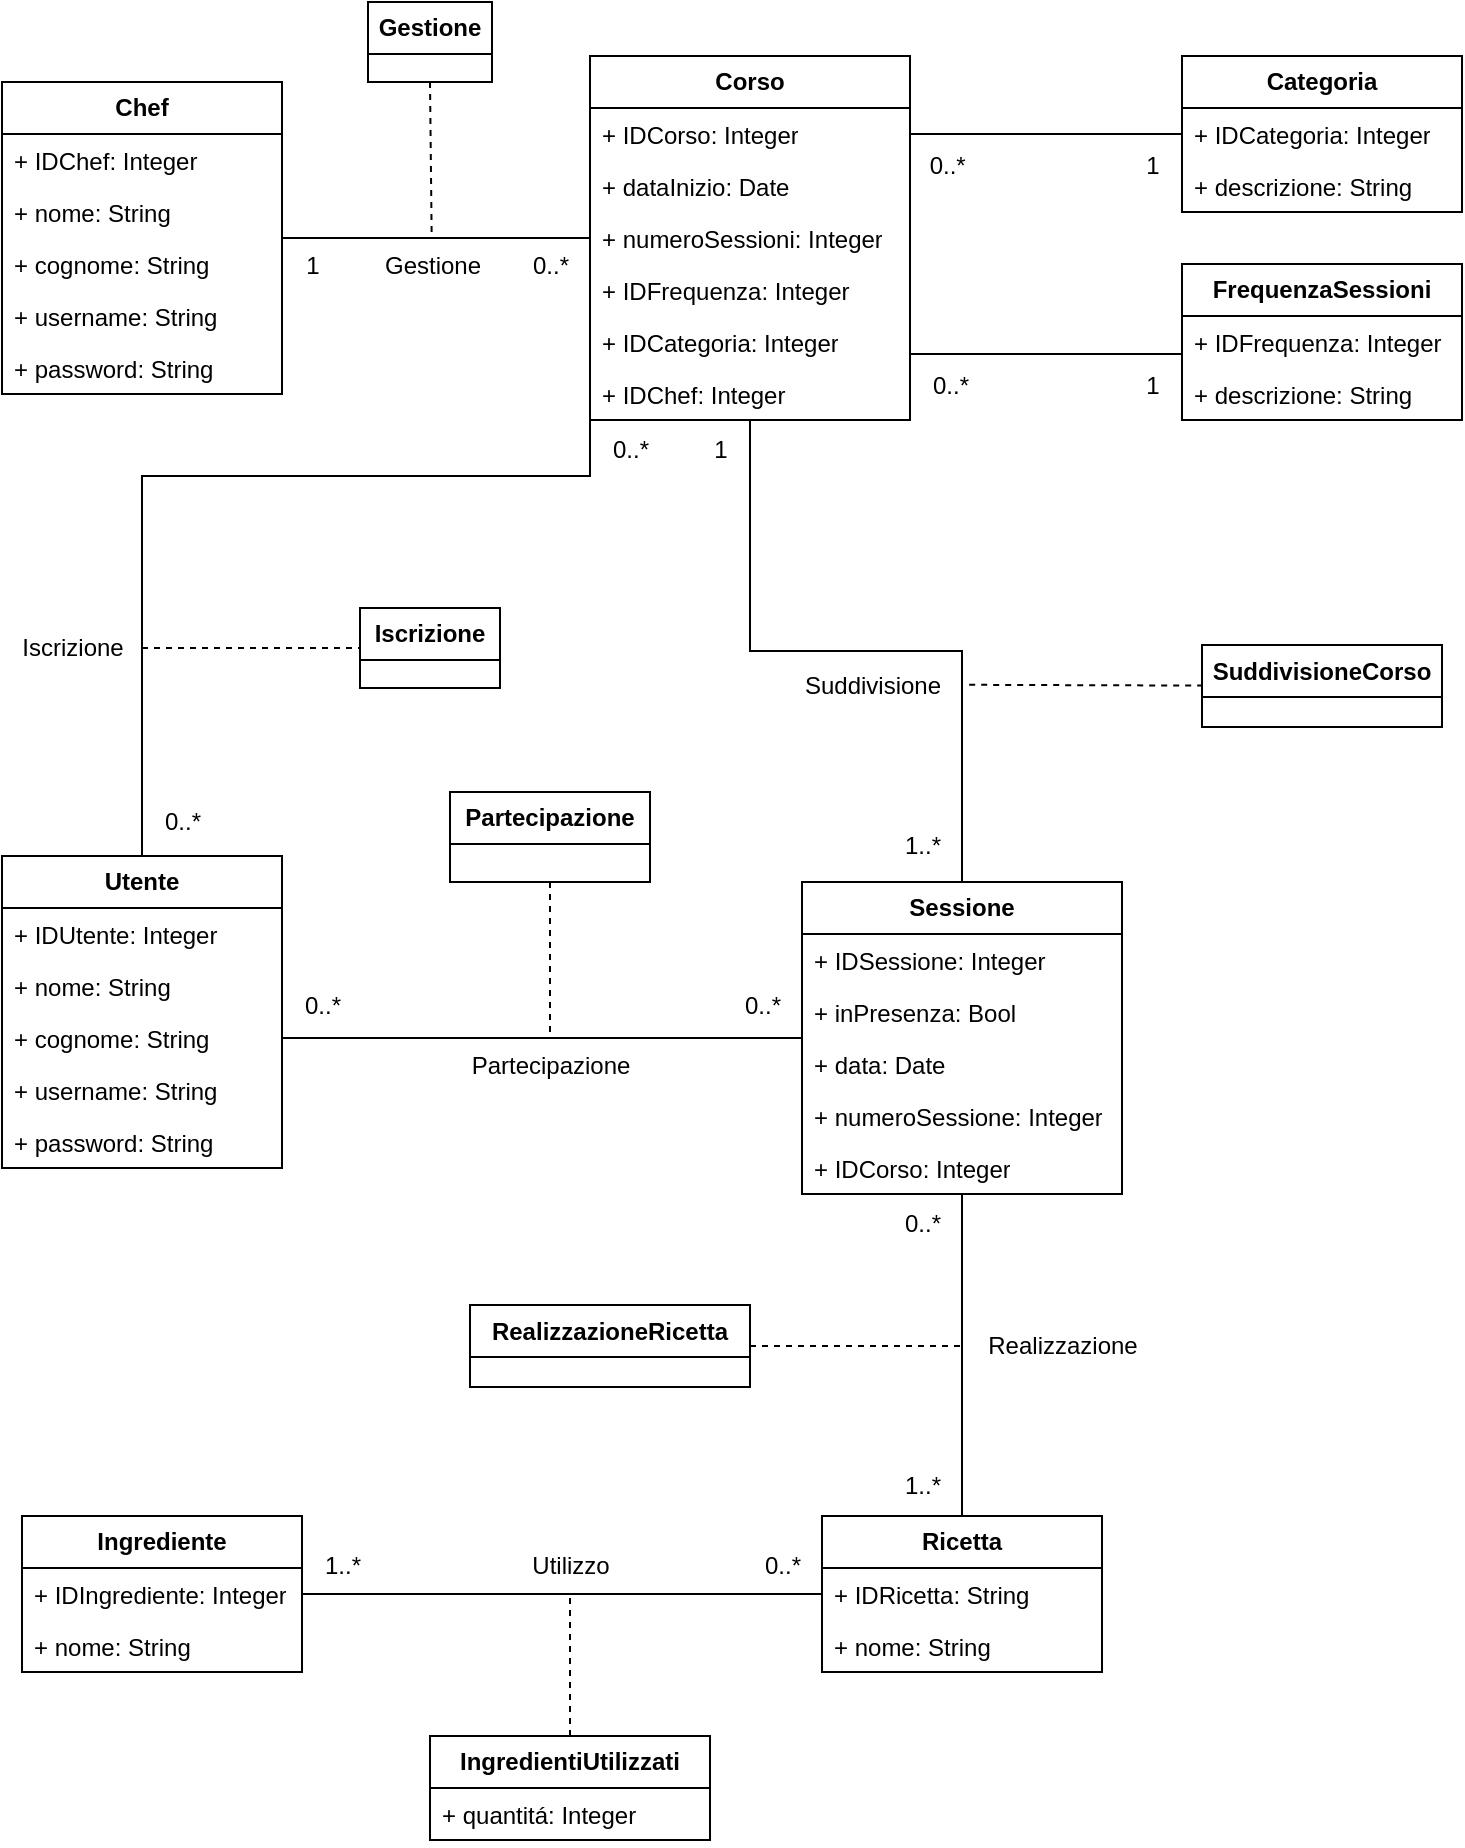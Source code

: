 <mxfile version="27.0.9">
  <diagram name="Pagina-1" id="mB7OYkjF43fkioNrDc4Y">
    <mxGraphModel dx="1793" dy="914" grid="1" gridSize="10" guides="1" tooltips="1" connect="1" arrows="1" fold="1" page="1" pageScale="1" pageWidth="827" pageHeight="1169" math="0" shadow="0">
      <root>
        <mxCell id="0" />
        <mxCell id="1" parent="0" />
        <mxCell id="xBQK18J8VFEKR6VTrgml-5" value="&lt;b&gt;Corso&lt;/b&gt;" style="swimlane;fontStyle=0;childLayout=stackLayout;horizontal=1;startSize=26;fillColor=none;horizontalStack=0;resizeParent=1;resizeParentMax=0;resizeLast=0;collapsible=1;marginBottom=0;whiteSpace=wrap;html=1;" parent="1" vertex="1">
          <mxGeometry x="343" y="70" width="160" height="182" as="geometry" />
        </mxCell>
        <mxCell id="xBQK18J8VFEKR6VTrgml-6" value="+ IDCorso: Integer" style="text;strokeColor=none;fillColor=none;align=left;verticalAlign=top;spacingLeft=4;spacingRight=4;overflow=hidden;rotatable=0;points=[[0,0.5],[1,0.5]];portConstraint=eastwest;whiteSpace=wrap;html=1;" parent="xBQK18J8VFEKR6VTrgml-5" vertex="1">
          <mxGeometry y="26" width="160" height="26" as="geometry" />
        </mxCell>
        <mxCell id="xBQK18J8VFEKR6VTrgml-7" value="+ dataInizio: Date" style="text;strokeColor=none;fillColor=none;align=left;verticalAlign=top;spacingLeft=4;spacingRight=4;overflow=hidden;rotatable=0;points=[[0,0.5],[1,0.5]];portConstraint=eastwest;whiteSpace=wrap;html=1;" parent="xBQK18J8VFEKR6VTrgml-5" vertex="1">
          <mxGeometry y="52" width="160" height="26" as="geometry" />
        </mxCell>
        <mxCell id="xBQK18J8VFEKR6VTrgml-8" value="+ numeroSessioni: Integer" style="text;strokeColor=none;fillColor=none;align=left;verticalAlign=top;spacingLeft=4;spacingRight=4;overflow=hidden;rotatable=0;points=[[0,0.5],[1,0.5]];portConstraint=eastwest;whiteSpace=wrap;html=1;" parent="xBQK18J8VFEKR6VTrgml-5" vertex="1">
          <mxGeometry y="78" width="160" height="26" as="geometry" />
        </mxCell>
        <mxCell id="xBQK18J8VFEKR6VTrgml-9" value="+ IDFrequenza: Integer" style="text;strokeColor=none;fillColor=none;align=left;verticalAlign=top;spacingLeft=4;spacingRight=4;overflow=hidden;rotatable=0;points=[[0,0.5],[1,0.5]];portConstraint=eastwest;whiteSpace=wrap;html=1;" parent="xBQK18J8VFEKR6VTrgml-5" vertex="1">
          <mxGeometry y="104" width="160" height="26" as="geometry" />
        </mxCell>
        <mxCell id="xBQK18J8VFEKR6VTrgml-10" value="+ IDCategoria: Integer" style="text;strokeColor=none;fillColor=none;align=left;verticalAlign=top;spacingLeft=4;spacingRight=4;overflow=hidden;rotatable=0;points=[[0,0.5],[1,0.5]];portConstraint=eastwest;whiteSpace=wrap;html=1;" parent="xBQK18J8VFEKR6VTrgml-5" vertex="1">
          <mxGeometry y="130" width="160" height="26" as="geometry" />
        </mxCell>
        <mxCell id="xBQK18J8VFEKR6VTrgml-11" value="+ IDChef: Integer" style="text;strokeColor=none;fillColor=none;align=left;verticalAlign=top;spacingLeft=4;spacingRight=4;overflow=hidden;rotatable=0;points=[[0,0.5],[1,0.5]];portConstraint=eastwest;whiteSpace=wrap;html=1;" parent="xBQK18J8VFEKR6VTrgml-5" vertex="1">
          <mxGeometry y="156" width="160" height="26" as="geometry" />
        </mxCell>
        <mxCell id="xBQK18J8VFEKR6VTrgml-12" value="&lt;b&gt;Chef&lt;/b&gt;" style="swimlane;fontStyle=0;childLayout=stackLayout;horizontal=1;startSize=26;fillColor=none;horizontalStack=0;resizeParent=1;resizeParentMax=0;resizeLast=0;collapsible=1;marginBottom=0;whiteSpace=wrap;html=1;" parent="1" vertex="1">
          <mxGeometry x="49" y="83" width="140" height="156" as="geometry" />
        </mxCell>
        <mxCell id="xBQK18J8VFEKR6VTrgml-13" value="+ IDChef: Integer" style="text;strokeColor=none;fillColor=none;align=left;verticalAlign=top;spacingLeft=4;spacingRight=4;overflow=hidden;rotatable=0;points=[[0,0.5],[1,0.5]];portConstraint=eastwest;whiteSpace=wrap;html=1;" parent="xBQK18J8VFEKR6VTrgml-12" vertex="1">
          <mxGeometry y="26" width="140" height="26" as="geometry" />
        </mxCell>
        <mxCell id="xBQK18J8VFEKR6VTrgml-14" value="+ nome: String" style="text;strokeColor=none;fillColor=none;align=left;verticalAlign=top;spacingLeft=4;spacingRight=4;overflow=hidden;rotatable=0;points=[[0,0.5],[1,0.5]];portConstraint=eastwest;whiteSpace=wrap;html=1;" parent="xBQK18J8VFEKR6VTrgml-12" vertex="1">
          <mxGeometry y="52" width="140" height="26" as="geometry" />
        </mxCell>
        <mxCell id="xBQK18J8VFEKR6VTrgml-15" value="+ cognome: String" style="text;strokeColor=none;fillColor=none;align=left;verticalAlign=top;spacingLeft=4;spacingRight=4;overflow=hidden;rotatable=0;points=[[0,0.5],[1,0.5]];portConstraint=eastwest;whiteSpace=wrap;html=1;" parent="xBQK18J8VFEKR6VTrgml-12" vertex="1">
          <mxGeometry y="78" width="140" height="26" as="geometry" />
        </mxCell>
        <mxCell id="xBQK18J8VFEKR6VTrgml-17" value="+ username: String" style="text;strokeColor=none;fillColor=none;align=left;verticalAlign=top;spacingLeft=4;spacingRight=4;overflow=hidden;rotatable=0;points=[[0,0.5],[1,0.5]];portConstraint=eastwest;whiteSpace=wrap;html=1;" parent="xBQK18J8VFEKR6VTrgml-12" vertex="1">
          <mxGeometry y="104" width="140" height="26" as="geometry" />
        </mxCell>
        <mxCell id="xBQK18J8VFEKR6VTrgml-16" value="+ password: String" style="text;strokeColor=none;fillColor=none;align=left;verticalAlign=top;spacingLeft=4;spacingRight=4;overflow=hidden;rotatable=0;points=[[0,0.5],[1,0.5]];portConstraint=eastwest;whiteSpace=wrap;html=1;" parent="xBQK18J8VFEKR6VTrgml-12" vertex="1">
          <mxGeometry y="130" width="140" height="26" as="geometry" />
        </mxCell>
        <mxCell id="xBQK18J8VFEKR6VTrgml-19" value="" style="endArrow=none;html=1;rounded=0;" parent="1" source="xBQK18J8VFEKR6VTrgml-12" target="xBQK18J8VFEKR6VTrgml-5" edge="1">
          <mxGeometry width="50" height="50" relative="1" as="geometry">
            <mxPoint x="299" y="440" as="sourcePoint" />
            <mxPoint x="349" y="390" as="targetPoint" />
          </mxGeometry>
        </mxCell>
        <mxCell id="xBQK18J8VFEKR6VTrgml-24" value="1" style="text;html=1;align=center;verticalAlign=middle;resizable=0;points=[];autosize=1;strokeColor=none;fillColor=none;" parent="1" vertex="1">
          <mxGeometry x="189" y="160" width="30" height="30" as="geometry" />
        </mxCell>
        <mxCell id="xBQK18J8VFEKR6VTrgml-25" value="0..*" style="text;html=1;align=center;verticalAlign=middle;resizable=0;points=[];autosize=1;strokeColor=none;fillColor=none;" parent="1" vertex="1">
          <mxGeometry x="303" y="160" width="40" height="30" as="geometry" />
        </mxCell>
        <mxCell id="xBQK18J8VFEKR6VTrgml-26" value="&lt;b&gt;Categoria&lt;/b&gt;" style="swimlane;fontStyle=0;childLayout=stackLayout;horizontal=1;startSize=26;fillColor=none;horizontalStack=0;resizeParent=1;resizeParentMax=0;resizeLast=0;collapsible=1;marginBottom=0;whiteSpace=wrap;html=1;" parent="1" vertex="1">
          <mxGeometry x="639" y="70" width="140" height="78" as="geometry" />
        </mxCell>
        <mxCell id="xBQK18J8VFEKR6VTrgml-27" value="+ IDCategoria: Integer" style="text;strokeColor=none;fillColor=none;align=left;verticalAlign=top;spacingLeft=4;spacingRight=4;overflow=hidden;rotatable=0;points=[[0,0.5],[1,0.5]];portConstraint=eastwest;whiteSpace=wrap;html=1;" parent="xBQK18J8VFEKR6VTrgml-26" vertex="1">
          <mxGeometry y="26" width="140" height="26" as="geometry" />
        </mxCell>
        <mxCell id="xBQK18J8VFEKR6VTrgml-28" value="+ descrizione: String" style="text;strokeColor=none;fillColor=none;align=left;verticalAlign=top;spacingLeft=4;spacingRight=4;overflow=hidden;rotatable=0;points=[[0,0.5],[1,0.5]];portConstraint=eastwest;whiteSpace=wrap;html=1;" parent="xBQK18J8VFEKR6VTrgml-26" vertex="1">
          <mxGeometry y="52" width="140" height="26" as="geometry" />
        </mxCell>
        <mxCell id="xBQK18J8VFEKR6VTrgml-30" value="&lt;b&gt;FrequenzaSessioni&lt;/b&gt;" style="swimlane;fontStyle=0;childLayout=stackLayout;horizontal=1;startSize=26;fillColor=none;horizontalStack=0;resizeParent=1;resizeParentMax=0;resizeLast=0;collapsible=1;marginBottom=0;whiteSpace=wrap;html=1;" parent="1" vertex="1">
          <mxGeometry x="639" y="174" width="140" height="78" as="geometry" />
        </mxCell>
        <mxCell id="xBQK18J8VFEKR6VTrgml-31" value="+ IDFrequenza: Integer" style="text;strokeColor=none;fillColor=none;align=left;verticalAlign=top;spacingLeft=4;spacingRight=4;overflow=hidden;rotatable=0;points=[[0,0.5],[1,0.5]];portConstraint=eastwest;whiteSpace=wrap;html=1;" parent="xBQK18J8VFEKR6VTrgml-30" vertex="1">
          <mxGeometry y="26" width="140" height="26" as="geometry" />
        </mxCell>
        <mxCell id="xBQK18J8VFEKR6VTrgml-32" value="+ descrizione: String" style="text;strokeColor=none;fillColor=none;align=left;verticalAlign=top;spacingLeft=4;spacingRight=4;overflow=hidden;rotatable=0;points=[[0,0.5],[1,0.5]];portConstraint=eastwest;whiteSpace=wrap;html=1;" parent="xBQK18J8VFEKR6VTrgml-30" vertex="1">
          <mxGeometry y="52" width="140" height="26" as="geometry" />
        </mxCell>
        <mxCell id="xBQK18J8VFEKR6VTrgml-35" value="" style="endArrow=none;html=1;rounded=0;exitX=1;exitY=0.5;exitDx=0;exitDy=0;" parent="1" edge="1">
          <mxGeometry width="50" height="50" relative="1" as="geometry">
            <mxPoint x="503" y="219" as="sourcePoint" />
            <mxPoint x="639" y="219" as="targetPoint" />
          </mxGeometry>
        </mxCell>
        <mxCell id="xBQK18J8VFEKR6VTrgml-36" value="" style="endArrow=none;html=1;rounded=0;exitX=1;exitY=0.5;exitDx=0;exitDy=0;" parent="1" source="xBQK18J8VFEKR6VTrgml-6" target="xBQK18J8VFEKR6VTrgml-26" edge="1">
          <mxGeometry width="50" height="50" relative="1" as="geometry">
            <mxPoint x="499" y="440" as="sourcePoint" />
            <mxPoint x="549" y="390" as="targetPoint" />
          </mxGeometry>
        </mxCell>
        <mxCell id="xBQK18J8VFEKR6VTrgml-38" value="1" style="text;html=1;align=center;verticalAlign=middle;resizable=0;points=[];autosize=1;strokeColor=none;fillColor=none;" parent="1" vertex="1">
          <mxGeometry x="609" y="110" width="30" height="30" as="geometry" />
        </mxCell>
        <mxCell id="xBQK18J8VFEKR6VTrgml-39" value="0..*" style="text;html=1;align=center;verticalAlign=middle;resizable=0;points=[];autosize=1;strokeColor=none;fillColor=none;" parent="1" vertex="1">
          <mxGeometry x="503" y="220" width="40" height="30" as="geometry" />
        </mxCell>
        <mxCell id="xBQK18J8VFEKR6VTrgml-40" value="0..*&amp;nbsp;" style="text;html=1;align=center;verticalAlign=middle;resizable=0;points=[];autosize=1;strokeColor=none;fillColor=none;" parent="1" vertex="1">
          <mxGeometry x="503" y="110" width="40" height="30" as="geometry" />
        </mxCell>
        <mxCell id="xBQK18J8VFEKR6VTrgml-41" value="1" style="text;html=1;align=center;verticalAlign=middle;resizable=0;points=[];autosize=1;strokeColor=none;fillColor=none;" parent="1" vertex="1">
          <mxGeometry x="609" y="220" width="30" height="30" as="geometry" />
        </mxCell>
        <mxCell id="xBQK18J8VFEKR6VTrgml-49" value="" style="endArrow=none;dashed=1;html=1;rounded=0;exitX=0.5;exitY=1;exitDx=0;exitDy=0;" parent="1" source="xBQK18J8VFEKR6VTrgml-50" target="xBQK18J8VFEKR6VTrgml-55" edge="1">
          <mxGeometry width="50" height="50" relative="1" as="geometry">
            <mxPoint x="264.018" y="200" as="sourcePoint" />
            <mxPoint x="264.04" y="160" as="targetPoint" />
          </mxGeometry>
        </mxCell>
        <mxCell id="xBQK18J8VFEKR6VTrgml-50" value="&lt;b&gt;Gestione&lt;/b&gt;" style="swimlane;fontStyle=0;childLayout=stackLayout;horizontal=1;startSize=26;fillColor=none;horizontalStack=0;resizeParent=1;resizeParentMax=0;resizeLast=0;collapsible=1;marginBottom=0;whiteSpace=wrap;html=1;" parent="1" vertex="1">
          <mxGeometry x="232" y="43" width="62" height="40" as="geometry" />
        </mxCell>
        <mxCell id="xBQK18J8VFEKR6VTrgml-55" value="Gestione" style="text;html=1;align=center;verticalAlign=middle;resizable=0;points=[];autosize=1;strokeColor=none;fillColor=none;" parent="1" vertex="1">
          <mxGeometry x="229" y="160" width="70" height="30" as="geometry" />
        </mxCell>
        <mxCell id="xBQK18J8VFEKR6VTrgml-80" style="edgeStyle=orthogonalEdgeStyle;rounded=0;orthogonalLoop=1;jettySize=auto;html=1;entryX=0;entryY=0.5;entryDx=0;entryDy=0;endArrow=none;exitX=0.5;exitY=0;exitDx=0;exitDy=0;" parent="1" source="xBQK18J8VFEKR6VTrgml-58" target="xBQK18J8VFEKR6VTrgml-11" edge="1">
          <mxGeometry relative="1" as="geometry">
            <mxPoint x="119" y="350" as="targetPoint" />
            <Array as="points">
              <mxPoint x="119" y="470" />
              <mxPoint x="119" y="280" />
              <mxPoint x="343" y="280" />
            </Array>
          </mxGeometry>
        </mxCell>
        <mxCell id="xBQK18J8VFEKR6VTrgml-58" value="&lt;b&gt;Utente&lt;/b&gt;" style="swimlane;fontStyle=0;childLayout=stackLayout;horizontal=1;startSize=26;fillColor=none;horizontalStack=0;resizeParent=1;resizeParentMax=0;resizeLast=0;collapsible=1;marginBottom=0;whiteSpace=wrap;html=1;" parent="1" vertex="1">
          <mxGeometry x="49" y="470" width="140" height="156" as="geometry" />
        </mxCell>
        <mxCell id="xBQK18J8VFEKR6VTrgml-59" value="+ IDUtente: Integer" style="text;strokeColor=none;fillColor=none;align=left;verticalAlign=top;spacingLeft=4;spacingRight=4;overflow=hidden;rotatable=0;points=[[0,0.5],[1,0.5]];portConstraint=eastwest;whiteSpace=wrap;html=1;" parent="xBQK18J8VFEKR6VTrgml-58" vertex="1">
          <mxGeometry y="26" width="140" height="26" as="geometry" />
        </mxCell>
        <mxCell id="xBQK18J8VFEKR6VTrgml-60" value="+ nome: String" style="text;strokeColor=none;fillColor=none;align=left;verticalAlign=top;spacingLeft=4;spacingRight=4;overflow=hidden;rotatable=0;points=[[0,0.5],[1,0.5]];portConstraint=eastwest;whiteSpace=wrap;html=1;" parent="xBQK18J8VFEKR6VTrgml-58" vertex="1">
          <mxGeometry y="52" width="140" height="26" as="geometry" />
        </mxCell>
        <mxCell id="xBQK18J8VFEKR6VTrgml-61" value="+ cognome: String" style="text;strokeColor=none;fillColor=none;align=left;verticalAlign=top;spacingLeft=4;spacingRight=4;overflow=hidden;rotatable=0;points=[[0,0.5],[1,0.5]];portConstraint=eastwest;whiteSpace=wrap;html=1;" parent="xBQK18J8VFEKR6VTrgml-58" vertex="1">
          <mxGeometry y="78" width="140" height="26" as="geometry" />
        </mxCell>
        <mxCell id="xBQK18J8VFEKR6VTrgml-79" value="+ username: String" style="text;strokeColor=none;fillColor=none;align=left;verticalAlign=top;spacingLeft=4;spacingRight=4;overflow=hidden;rotatable=0;points=[[0,0.5],[1,0.5]];portConstraint=eastwest;whiteSpace=wrap;html=1;" parent="xBQK18J8VFEKR6VTrgml-58" vertex="1">
          <mxGeometry y="104" width="140" height="26" as="geometry" />
        </mxCell>
        <mxCell id="xBQK18J8VFEKR6VTrgml-78" value="+ password: String" style="text;strokeColor=none;fillColor=none;align=left;verticalAlign=top;spacingLeft=4;spacingRight=4;overflow=hidden;rotatable=0;points=[[0,0.5],[1,0.5]];portConstraint=eastwest;whiteSpace=wrap;html=1;" parent="xBQK18J8VFEKR6VTrgml-58" vertex="1">
          <mxGeometry y="130" width="140" height="26" as="geometry" />
        </mxCell>
        <mxCell id="xBQK18J8VFEKR6VTrgml-88" style="edgeStyle=orthogonalEdgeStyle;rounded=0;orthogonalLoop=1;jettySize=auto;html=1;endArrow=none" parent="1" source="xBQK18J8VFEKR6VTrgml-62" target="xBQK18J8VFEKR6VTrgml-5" edge="1">
          <mxGeometry relative="1" as="geometry" />
        </mxCell>
        <mxCell id="xBQK18J8VFEKR6VTrgml-62" value="&lt;b&gt;Sessione&lt;/b&gt;" style="swimlane;fontStyle=0;childLayout=stackLayout;horizontal=1;startSize=26;fillColor=none;horizontalStack=0;resizeParent=1;resizeParentMax=0;resizeLast=0;collapsible=1;marginBottom=0;whiteSpace=wrap;html=1;" parent="1" vertex="1">
          <mxGeometry x="449" y="483" width="160" height="156" as="geometry" />
        </mxCell>
        <mxCell id="xBQK18J8VFEKR6VTrgml-64" value="+ IDSessione: Integer" style="text;strokeColor=none;fillColor=none;align=left;verticalAlign=top;spacingLeft=4;spacingRight=4;overflow=hidden;rotatable=0;points=[[0,0.5],[1,0.5]];portConstraint=eastwest;whiteSpace=wrap;html=1;" parent="xBQK18J8VFEKR6VTrgml-62" vertex="1">
          <mxGeometry y="26" width="160" height="26" as="geometry" />
        </mxCell>
        <mxCell id="xBQK18J8VFEKR6VTrgml-63" value="+ inPresenza: Bool" style="text;strokeColor=none;fillColor=none;align=left;verticalAlign=top;spacingLeft=4;spacingRight=4;overflow=hidden;rotatable=0;points=[[0,0.5],[1,0.5]];portConstraint=eastwest;whiteSpace=wrap;html=1;" parent="xBQK18J8VFEKR6VTrgml-62" vertex="1">
          <mxGeometry y="52" width="160" height="26" as="geometry" />
        </mxCell>
        <mxCell id="xBQK18J8VFEKR6VTrgml-65" value="+ data: Date" style="text;strokeColor=none;fillColor=none;align=left;verticalAlign=top;spacingLeft=4;spacingRight=4;overflow=hidden;rotatable=0;points=[[0,0.5],[1,0.5]];portConstraint=eastwest;whiteSpace=wrap;html=1;" parent="xBQK18J8VFEKR6VTrgml-62" vertex="1">
          <mxGeometry y="78" width="160" height="26" as="geometry" />
        </mxCell>
        <mxCell id="xBQK18J8VFEKR6VTrgml-66" value="+ numeroSessione: Integer" style="text;strokeColor=none;fillColor=none;align=left;verticalAlign=top;spacingLeft=4;spacingRight=4;overflow=hidden;rotatable=0;points=[[0,0.5],[1,0.5]];portConstraint=eastwest;whiteSpace=wrap;html=1;" parent="xBQK18J8VFEKR6VTrgml-62" vertex="1">
          <mxGeometry y="104" width="160" height="26" as="geometry" />
        </mxCell>
        <mxCell id="xBQK18J8VFEKR6VTrgml-71" value="+ IDCorso: Integer" style="text;strokeColor=none;fillColor=none;align=left;verticalAlign=top;spacingLeft=4;spacingRight=4;overflow=hidden;rotatable=0;points=[[0,0.5],[1,0.5]];portConstraint=eastwest;whiteSpace=wrap;html=1;" parent="xBQK18J8VFEKR6VTrgml-62" vertex="1">
          <mxGeometry y="130" width="160" height="26" as="geometry" />
        </mxCell>
        <mxCell id="xBQK18J8VFEKR6VTrgml-68" value="Suddivisione" style="text;html=1;align=center;verticalAlign=middle;resizable=0;points=[];autosize=1;strokeColor=none;fillColor=none;" parent="1" vertex="1">
          <mxGeometry x="439" y="370" width="90" height="30" as="geometry" />
        </mxCell>
        <mxCell id="xBQK18J8VFEKR6VTrgml-69" value="1..*" style="text;html=1;align=center;verticalAlign=middle;resizable=0;points=[];autosize=1;strokeColor=none;fillColor=none;" parent="1" vertex="1">
          <mxGeometry x="489" y="450" width="40" height="30" as="geometry" />
        </mxCell>
        <mxCell id="xBQK18J8VFEKR6VTrgml-70" value="1" style="text;html=1;align=center;verticalAlign=middle;resizable=0;points=[];autosize=1;strokeColor=none;fillColor=none;" parent="1" vertex="1">
          <mxGeometry x="393" y="252" width="30" height="30" as="geometry" />
        </mxCell>
        <mxCell id="xBQK18J8VFEKR6VTrgml-72" value="&lt;b&gt;SuddivisioneCorso&lt;/b&gt;" style="swimlane;fontStyle=0;childLayout=stackLayout;horizontal=1;startSize=26;fillColor=none;horizontalStack=0;resizeParent=1;resizeParentMax=0;resizeLast=0;collapsible=1;marginBottom=0;whiteSpace=wrap;html=1;" parent="1" vertex="1">
          <mxGeometry x="649" y="364.5" width="120" height="41" as="geometry" />
        </mxCell>
        <mxCell id="xBQK18J8VFEKR6VTrgml-77" value="" style="endArrow=none;dashed=1;html=1;rounded=0;exitX=1.04;exitY=0.48;exitDx=0;exitDy=0;exitPerimeter=0;" parent="1" source="xBQK18J8VFEKR6VTrgml-68" target="xBQK18J8VFEKR6VTrgml-72" edge="1">
          <mxGeometry width="50" height="50" relative="1" as="geometry">
            <mxPoint x="409" y="490" as="sourcePoint" />
            <mxPoint x="459" y="440" as="targetPoint" />
          </mxGeometry>
        </mxCell>
        <mxCell id="xBQK18J8VFEKR6VTrgml-82" value="Iscrizione" style="text;html=1;align=center;verticalAlign=middle;resizable=0;points=[];autosize=1;strokeColor=none;fillColor=none;" parent="1" vertex="1">
          <mxGeometry x="49" y="351" width="70" height="30" as="geometry" />
        </mxCell>
        <mxCell id="xBQK18J8VFEKR6VTrgml-83" value="&lt;b&gt;Iscrizione&lt;/b&gt;" style="swimlane;fontStyle=0;childLayout=stackLayout;horizontal=1;startSize=26;fillColor=none;horizontalStack=0;resizeParent=1;resizeParentMax=0;resizeLast=0;collapsible=1;marginBottom=0;whiteSpace=wrap;html=1;" parent="1" vertex="1">
          <mxGeometry x="228" y="346" width="70" height="40" as="geometry" />
        </mxCell>
        <mxCell id="xBQK18J8VFEKR6VTrgml-87" value="" style="endArrow=none;dashed=1;html=1;rounded=0;" parent="1" source="xBQK18J8VFEKR6VTrgml-82" target="xBQK18J8VFEKR6VTrgml-83" edge="1">
          <mxGeometry width="50" height="50" relative="1" as="geometry">
            <mxPoint x="349" y="410" as="sourcePoint" />
            <mxPoint x="399" y="360" as="targetPoint" />
          </mxGeometry>
        </mxCell>
        <mxCell id="xBQK18J8VFEKR6VTrgml-90" style="edgeStyle=orthogonalEdgeStyle;rounded=0;orthogonalLoop=1;jettySize=auto;html=1;endArrow=none" parent="1" source="xBQK18J8VFEKR6VTrgml-61" target="xBQK18J8VFEKR6VTrgml-62" edge="1">
          <mxGeometry relative="1" as="geometry" />
        </mxCell>
        <mxCell id="xBQK18J8VFEKR6VTrgml-91" value="Partecipazione" style="text;html=1;align=center;verticalAlign=middle;resizable=0;points=[];autosize=1;strokeColor=none;fillColor=none;" parent="1" vertex="1">
          <mxGeometry x="273" y="560" width="100" height="30" as="geometry" />
        </mxCell>
        <mxCell id="xBQK18J8VFEKR6VTrgml-92" value="&lt;b&gt;Partecipazione&lt;/b&gt;" style="swimlane;fontStyle=0;childLayout=stackLayout;horizontal=1;startSize=26;fillColor=none;horizontalStack=0;resizeParent=1;resizeParentMax=0;resizeLast=0;collapsible=1;marginBottom=0;whiteSpace=wrap;html=1;" parent="1" vertex="1">
          <mxGeometry x="273" y="438" width="100" height="45" as="geometry" />
        </mxCell>
        <mxCell id="xBQK18J8VFEKR6VTrgml-96" value="" style="endArrow=none;dashed=1;html=1;rounded=0;" parent="1" source="xBQK18J8VFEKR6VTrgml-92" target="xBQK18J8VFEKR6VTrgml-91" edge="1">
          <mxGeometry width="50" height="50" relative="1" as="geometry">
            <mxPoint x="449" y="410" as="sourcePoint" />
            <mxPoint x="499" y="360" as="targetPoint" />
          </mxGeometry>
        </mxCell>
        <mxCell id="xBQK18J8VFEKR6VTrgml-97" value="0..*" style="text;html=1;align=center;verticalAlign=middle;resizable=0;points=[];autosize=1;strokeColor=none;fillColor=none;" parent="1" vertex="1">
          <mxGeometry x="409" y="530" width="40" height="30" as="geometry" />
        </mxCell>
        <mxCell id="xBQK18J8VFEKR6VTrgml-98" value="0..*" style="text;html=1;align=center;verticalAlign=middle;resizable=0;points=[];autosize=1;strokeColor=none;fillColor=none;" parent="1" vertex="1">
          <mxGeometry x="189" y="530" width="40" height="30" as="geometry" />
        </mxCell>
        <mxCell id="xBQK18J8VFEKR6VTrgml-100" value="&lt;b&gt;Ricetta&lt;/b&gt;" style="swimlane;fontStyle=0;childLayout=stackLayout;horizontal=1;startSize=26;fillColor=none;horizontalStack=0;resizeParent=1;resizeParentMax=0;resizeLast=0;collapsible=1;marginBottom=0;whiteSpace=wrap;html=1;" parent="1" vertex="1">
          <mxGeometry x="459" y="800" width="140" height="78" as="geometry" />
        </mxCell>
        <mxCell id="xBQK18J8VFEKR6VTrgml-101" value="+ IDRicetta: String" style="text;strokeColor=none;fillColor=none;align=left;verticalAlign=top;spacingLeft=4;spacingRight=4;overflow=hidden;rotatable=0;points=[[0,0.5],[1,0.5]];portConstraint=eastwest;whiteSpace=wrap;html=1;" parent="xBQK18J8VFEKR6VTrgml-100" vertex="1">
          <mxGeometry y="26" width="140" height="26" as="geometry" />
        </mxCell>
        <mxCell id="xBQK18J8VFEKR6VTrgml-102" value="+ nome: String" style="text;strokeColor=none;fillColor=none;align=left;verticalAlign=top;spacingLeft=4;spacingRight=4;overflow=hidden;rotatable=0;points=[[0,0.5],[1,0.5]];portConstraint=eastwest;whiteSpace=wrap;html=1;" parent="xBQK18J8VFEKR6VTrgml-100" vertex="1">
          <mxGeometry y="52" width="140" height="26" as="geometry" />
        </mxCell>
        <mxCell id="xBQK18J8VFEKR6VTrgml-104" value="" style="endArrow=none;html=1;rounded=0;" parent="1" source="xBQK18J8VFEKR6VTrgml-100" target="xBQK18J8VFEKR6VTrgml-62" edge="1">
          <mxGeometry width="50" height="50" relative="1" as="geometry">
            <mxPoint x="469" y="750" as="sourcePoint" />
            <mxPoint x="519" y="700" as="targetPoint" />
          </mxGeometry>
        </mxCell>
        <mxCell id="xBQK18J8VFEKR6VTrgml-105" value="Realizzazione" style="text;html=1;align=center;verticalAlign=middle;resizable=0;points=[];autosize=1;strokeColor=none;fillColor=none;" parent="1" vertex="1">
          <mxGeometry x="529" y="700" width="100" height="30" as="geometry" />
        </mxCell>
        <mxCell id="xBQK18J8VFEKR6VTrgml-106" value="&lt;b&gt;RealizzazioneRicetta&lt;/b&gt;" style="swimlane;fontStyle=0;childLayout=stackLayout;horizontal=1;startSize=26;fillColor=none;horizontalStack=0;resizeParent=1;resizeParentMax=0;resizeLast=0;collapsible=1;marginBottom=0;whiteSpace=wrap;html=1;" parent="1" vertex="1">
          <mxGeometry x="283" y="694.5" width="140" height="41" as="geometry" />
        </mxCell>
        <mxCell id="xBQK18J8VFEKR6VTrgml-110" value="" style="endArrow=none;dashed=1;html=1;rounded=0;" parent="1" source="xBQK18J8VFEKR6VTrgml-106" target="xBQK18J8VFEKR6VTrgml-105" edge="1">
          <mxGeometry width="50" height="50" relative="1" as="geometry">
            <mxPoint x="469" y="750" as="sourcePoint" />
            <mxPoint x="519" y="700" as="targetPoint" />
          </mxGeometry>
        </mxCell>
        <mxCell id="xBQK18J8VFEKR6VTrgml-111" value="1..*" style="text;html=1;align=center;verticalAlign=middle;resizable=0;points=[];autosize=1;strokeColor=none;fillColor=none;" parent="1" vertex="1">
          <mxGeometry x="489" y="770" width="40" height="30" as="geometry" />
        </mxCell>
        <mxCell id="xBQK18J8VFEKR6VTrgml-112" value="0..*" style="text;html=1;align=center;verticalAlign=middle;resizable=0;points=[];autosize=1;strokeColor=none;fillColor=none;" parent="1" vertex="1">
          <mxGeometry x="489" y="639" width="40" height="30" as="geometry" />
        </mxCell>
        <mxCell id="xBQK18J8VFEKR6VTrgml-113" value="&lt;b&gt;Ingrediente&lt;/b&gt;" style="swimlane;fontStyle=0;childLayout=stackLayout;horizontal=1;startSize=26;fillColor=none;horizontalStack=0;resizeParent=1;resizeParentMax=0;resizeLast=0;collapsible=1;marginBottom=0;whiteSpace=wrap;html=1;" parent="1" vertex="1">
          <mxGeometry x="59" y="800" width="140" height="78" as="geometry" />
        </mxCell>
        <mxCell id="xBQK18J8VFEKR6VTrgml-114" value="+ IDIngrediente: Integer" style="text;strokeColor=none;fillColor=none;align=left;verticalAlign=top;spacingLeft=4;spacingRight=4;overflow=hidden;rotatable=0;points=[[0,0.5],[1,0.5]];portConstraint=eastwest;whiteSpace=wrap;html=1;" parent="xBQK18J8VFEKR6VTrgml-113" vertex="1">
          <mxGeometry y="26" width="140" height="26" as="geometry" />
        </mxCell>
        <mxCell id="xBQK18J8VFEKR6VTrgml-115" value="+ nome: String" style="text;strokeColor=none;fillColor=none;align=left;verticalAlign=top;spacingLeft=4;spacingRight=4;overflow=hidden;rotatable=0;points=[[0,0.5],[1,0.5]];portConstraint=eastwest;whiteSpace=wrap;html=1;" parent="xBQK18J8VFEKR6VTrgml-113" vertex="1">
          <mxGeometry y="52" width="140" height="26" as="geometry" />
        </mxCell>
        <mxCell id="xBQK18J8VFEKR6VTrgml-117" value="" style="endArrow=none;html=1;rounded=0;" parent="1" source="xBQK18J8VFEKR6VTrgml-113" target="xBQK18J8VFEKR6VTrgml-100" edge="1">
          <mxGeometry width="50" height="50" relative="1" as="geometry">
            <mxPoint x="369" y="750" as="sourcePoint" />
            <mxPoint x="419" y="700" as="targetPoint" />
          </mxGeometry>
        </mxCell>
        <mxCell id="xBQK18J8VFEKR6VTrgml-119" value="0..*" style="text;html=1;align=center;verticalAlign=middle;resizable=0;points=[];autosize=1;strokeColor=none;fillColor=none;" parent="1" vertex="1">
          <mxGeometry x="419" y="810" width="40" height="30" as="geometry" />
        </mxCell>
        <mxCell id="xBQK18J8VFEKR6VTrgml-120" value="1..*" style="text;html=1;align=center;verticalAlign=middle;resizable=0;points=[];autosize=1;strokeColor=none;fillColor=none;" parent="1" vertex="1">
          <mxGeometry x="199" y="810" width="40" height="30" as="geometry" />
        </mxCell>
        <mxCell id="xBQK18J8VFEKR6VTrgml-121" value="&lt;b&gt;IngredientiUtilizzati&lt;/b&gt;" style="swimlane;fontStyle=0;childLayout=stackLayout;horizontal=1;startSize=26;fillColor=none;horizontalStack=0;resizeParent=1;resizeParentMax=0;resizeLast=0;collapsible=1;marginBottom=0;whiteSpace=wrap;html=1;" parent="1" vertex="1">
          <mxGeometry x="263" y="910" width="140" height="52" as="geometry" />
        </mxCell>
        <mxCell id="xBQK18J8VFEKR6VTrgml-122" value="+ quantitá: Integer" style="text;strokeColor=none;fillColor=none;align=left;verticalAlign=top;spacingLeft=4;spacingRight=4;overflow=hidden;rotatable=0;points=[[0,0.5],[1,0.5]];portConstraint=eastwest;whiteSpace=wrap;html=1;" parent="xBQK18J8VFEKR6VTrgml-121" vertex="1">
          <mxGeometry y="26" width="140" height="26" as="geometry" />
        </mxCell>
        <mxCell id="xBQK18J8VFEKR6VTrgml-125" value="Utilizzo" style="text;html=1;align=center;verticalAlign=middle;resizable=0;points=[];autosize=1;strokeColor=none;fillColor=none;" parent="1" vertex="1">
          <mxGeometry x="303" y="810" width="60" height="30" as="geometry" />
        </mxCell>
        <mxCell id="xBQK18J8VFEKR6VTrgml-126" value="" style="endArrow=none;dashed=1;html=1;rounded=0;" parent="1" source="xBQK18J8VFEKR6VTrgml-121" target="xBQK18J8VFEKR6VTrgml-125" edge="1">
          <mxGeometry width="50" height="50" relative="1" as="geometry">
            <mxPoint x="369" y="650" as="sourcePoint" />
            <mxPoint x="419" y="600" as="targetPoint" />
          </mxGeometry>
        </mxCell>
        <mxCell id="08ntAsNZTTR8pFwOwie9-1" value="0..*" style="text;html=1;align=center;verticalAlign=middle;resizable=0;points=[];autosize=1;strokeColor=none;fillColor=none;" vertex="1" parent="1">
          <mxGeometry x="343" y="252" width="40" height="30" as="geometry" />
        </mxCell>
        <mxCell id="08ntAsNZTTR8pFwOwie9-2" value="0..*" style="text;html=1;align=center;verticalAlign=middle;resizable=0;points=[];autosize=1;strokeColor=none;fillColor=none;" vertex="1" parent="1">
          <mxGeometry x="119" y="438" width="40" height="30" as="geometry" />
        </mxCell>
      </root>
    </mxGraphModel>
  </diagram>
</mxfile>
